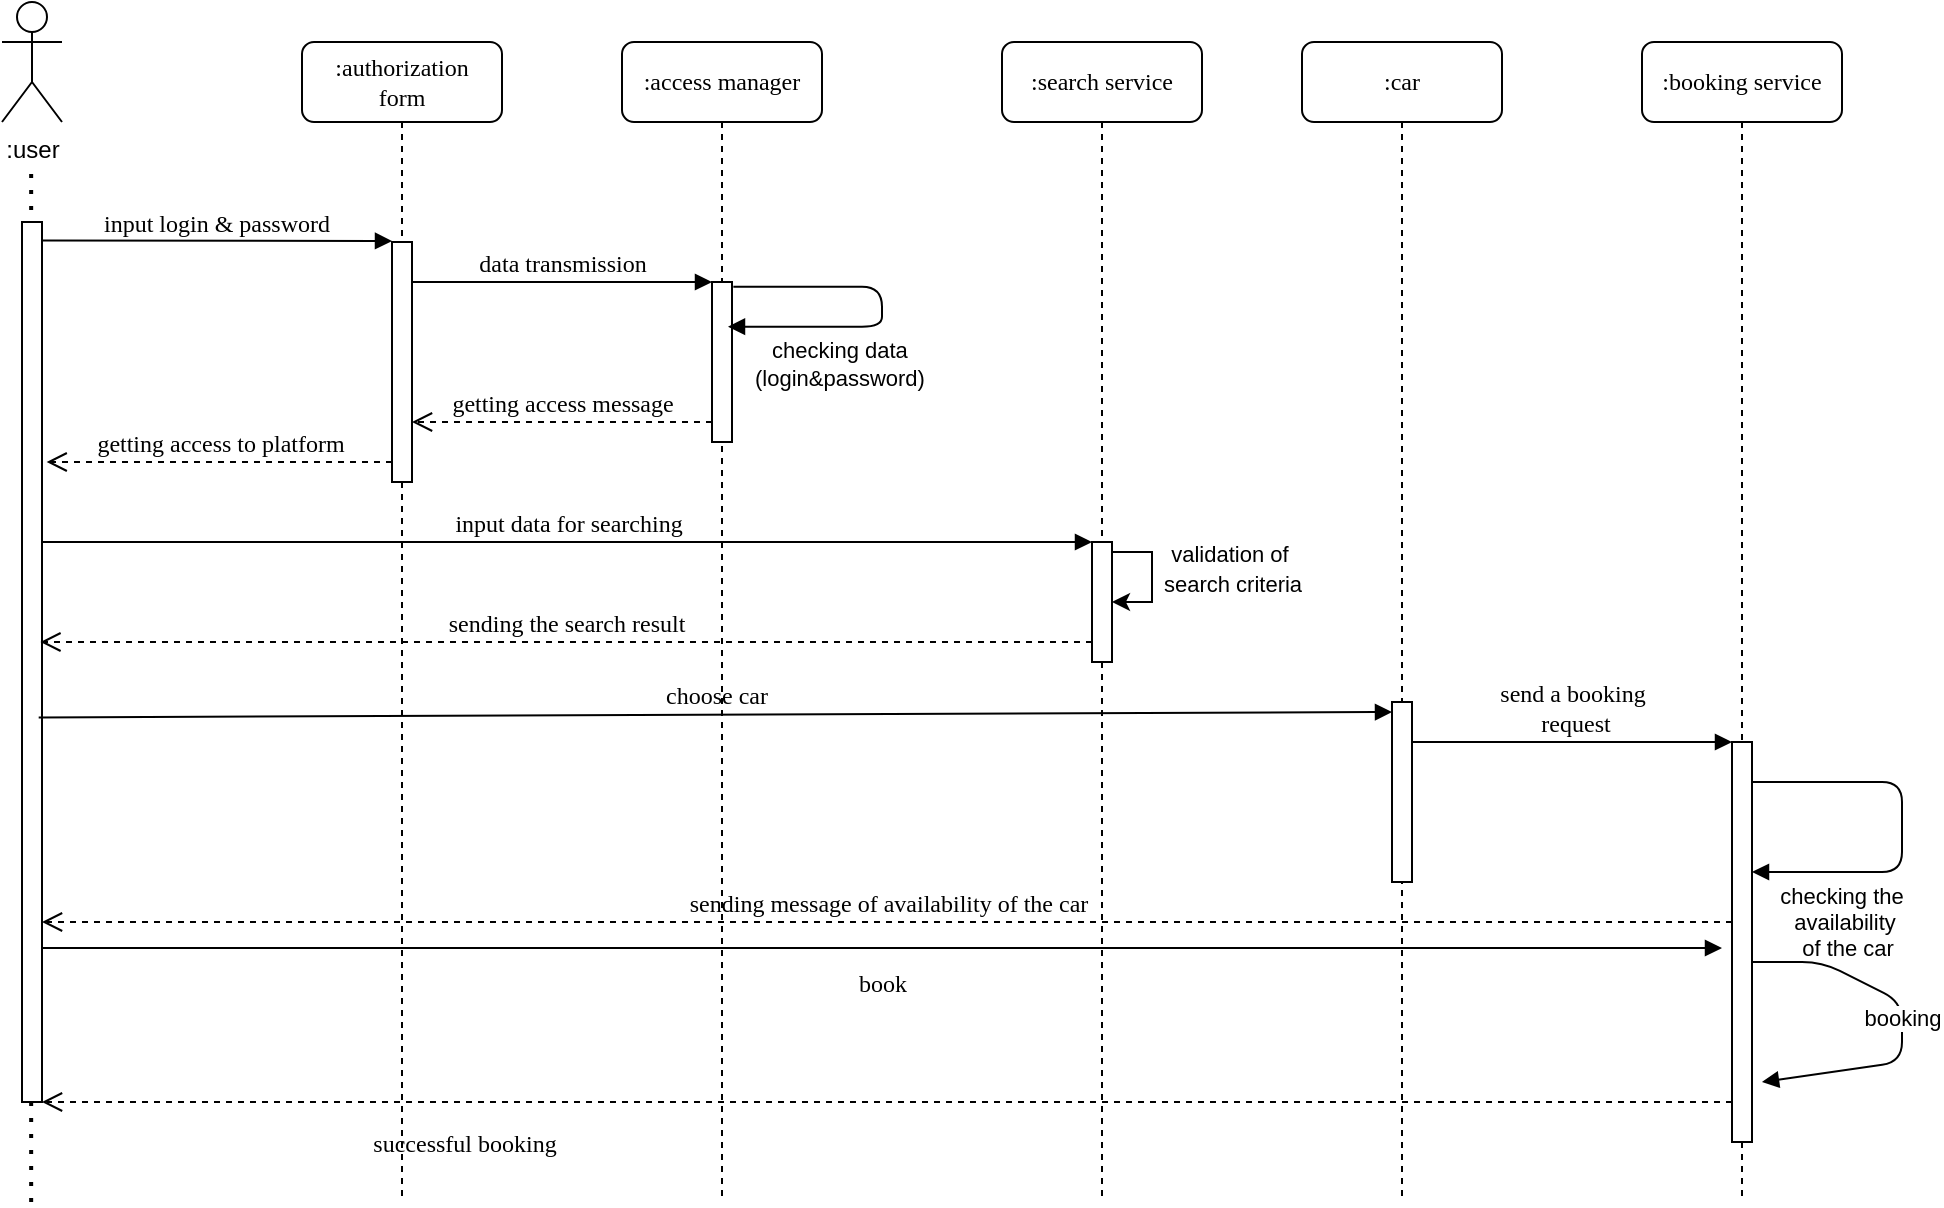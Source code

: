 <mxfile version="24.0.5" type="device">
  <diagram name="Page-1" id="13e1069c-82ec-6db2-03f1-153e76fe0fe0">
    <mxGraphModel dx="1290" dy="551" grid="1" gridSize="10" guides="1" tooltips="1" connect="1" arrows="1" fold="1" page="1" pageScale="1" pageWidth="1100" pageHeight="850" background="none" math="0" shadow="0">
      <root>
        <mxCell id="0" />
        <mxCell id="1" parent="0" />
        <mxCell id="7baba1c4bc27f4b0-2" value=":authorization&lt;div&gt;form&lt;/div&gt;" style="shape=umlLifeline;perimeter=lifelinePerimeter;whiteSpace=wrap;html=1;container=1;collapsible=0;recursiveResize=0;outlineConnect=0;rounded=1;shadow=0;comic=0;labelBackgroundColor=none;strokeWidth=1;fontFamily=Verdana;fontSize=12;align=center;" parent="1" vertex="1">
          <mxGeometry x="240" y="80" width="100" height="580" as="geometry" />
        </mxCell>
        <mxCell id="7baba1c4bc27f4b0-10" value="" style="html=1;points=[];perimeter=orthogonalPerimeter;rounded=0;shadow=0;comic=0;labelBackgroundColor=none;strokeWidth=1;fontFamily=Verdana;fontSize=12;align=center;" parent="7baba1c4bc27f4b0-2" vertex="1">
          <mxGeometry x="45" y="100" width="10" height="120" as="geometry" />
        </mxCell>
        <mxCell id="ok3Von3_oyRermzQMDBI-14" value="getting access to platform" style="html=1;verticalAlign=bottom;endArrow=open;dashed=1;endSize=8;labelBackgroundColor=none;fontFamily=Verdana;fontSize=12;edgeStyle=elbowEdgeStyle;elbow=vertical;entryX=1.233;entryY=0.274;entryDx=0;entryDy=0;entryPerimeter=0;" edge="1" parent="7baba1c4bc27f4b0-2" target="ok3Von3_oyRermzQMDBI-5">
          <mxGeometry x="0.001" relative="1" as="geometry">
            <mxPoint x="-85" y="210" as="targetPoint" />
            <Array as="points">
              <mxPoint x="-10" y="210" />
              <mxPoint x="20" y="210" />
            </Array>
            <mxPoint x="45" y="210" as="sourcePoint" />
            <mxPoint as="offset" />
          </mxGeometry>
        </mxCell>
        <mxCell id="7baba1c4bc27f4b0-3" value=":access manager" style="shape=umlLifeline;perimeter=lifelinePerimeter;whiteSpace=wrap;html=1;container=1;collapsible=0;recursiveResize=0;outlineConnect=0;rounded=1;shadow=0;comic=0;labelBackgroundColor=none;strokeWidth=1;fontFamily=Verdana;fontSize=12;align=center;" parent="1" vertex="1">
          <mxGeometry x="400" y="80" width="100" height="580" as="geometry" />
        </mxCell>
        <mxCell id="7baba1c4bc27f4b0-13" value="" style="html=1;points=[];perimeter=orthogonalPerimeter;rounded=0;shadow=0;comic=0;labelBackgroundColor=none;strokeWidth=1;fontFamily=Verdana;fontSize=12;align=center;" parent="7baba1c4bc27f4b0-3" vertex="1">
          <mxGeometry x="45" y="120" width="10" height="80" as="geometry" />
        </mxCell>
        <mxCell id="7baba1c4bc27f4b0-17" value="" style="html=1;verticalAlign=bottom;endArrow=block;labelBackgroundColor=none;fontFamily=Verdana;fontSize=12;edgeStyle=elbowEdgeStyle;elbow=horizontal;entryX=0.8;entryY=0.279;entryDx=0;entryDy=0;entryPerimeter=0;exitX=1.067;exitY=0.029;exitDx=0;exitDy=0;exitPerimeter=0;" parent="7baba1c4bc27f4b0-3" source="7baba1c4bc27f4b0-13" target="7baba1c4bc27f4b0-13" edge="1">
          <mxGeometry relative="1" as="geometry">
            <mxPoint x="75" y="110" as="sourcePoint" />
            <Array as="points">
              <mxPoint x="130" y="140" />
              <mxPoint x="120" y="170" />
            </Array>
            <mxPoint x="70" y="190" as="targetPoint" />
            <mxPoint as="offset" />
          </mxGeometry>
        </mxCell>
        <mxCell id="ok3Von3_oyRermzQMDBI-9" value="checking data&amp;nbsp;&lt;div&gt;(login&amp;amp;password)&amp;nbsp;&lt;/div&gt;" style="edgeLabel;html=1;align=center;verticalAlign=middle;resizable=0;points=[];" vertex="1" connectable="0" parent="7baba1c4bc27f4b0-17">
          <mxGeometry x="-0.179" y="2" relative="1" as="geometry">
            <mxPoint x="-16" y="40" as="offset" />
          </mxGeometry>
        </mxCell>
        <mxCell id="ok3Von3_oyRermzQMDBI-12" value="getting access message" style="html=1;verticalAlign=bottom;endArrow=open;dashed=1;endSize=8;labelBackgroundColor=none;fontFamily=Verdana;fontSize=12;edgeStyle=elbowEdgeStyle;elbow=vertical;" edge="1" parent="7baba1c4bc27f4b0-3" target="7baba1c4bc27f4b0-10">
          <mxGeometry relative="1" as="geometry">
            <mxPoint x="-85" y="190" as="targetPoint" />
            <Array as="points">
              <mxPoint x="-10" y="190" />
              <mxPoint x="20" y="190" />
            </Array>
            <mxPoint x="45" y="190" as="sourcePoint" />
          </mxGeometry>
        </mxCell>
        <mxCell id="7baba1c4bc27f4b0-23" value="input data for searching" style="html=1;verticalAlign=bottom;endArrow=block;labelBackgroundColor=none;fontFamily=Verdana;fontSize=12;" parent="7baba1c4bc27f4b0-3" target="ok3Von3_oyRermzQMDBI-23" edge="1">
          <mxGeometry relative="1" as="geometry">
            <mxPoint x="-290" y="250.0" as="sourcePoint" />
            <mxPoint x="180" y="250" as="targetPoint" />
          </mxGeometry>
        </mxCell>
        <mxCell id="7baba1c4bc27f4b0-11" value="input login &amp;amp; password" style="html=1;verticalAlign=bottom;endArrow=block;entryX=0;entryY=0;labelBackgroundColor=none;fontFamily=Verdana;fontSize=12;edgeStyle=elbowEdgeStyle;elbow=vertical;exitX=0.967;exitY=0.021;exitDx=0;exitDy=0;exitPerimeter=0;" parent="1" source="ok3Von3_oyRermzQMDBI-5" target="7baba1c4bc27f4b0-10" edge="1">
          <mxGeometry relative="1" as="geometry">
            <mxPoint x="155" y="180" as="sourcePoint" />
          </mxGeometry>
        </mxCell>
        <mxCell id="7baba1c4bc27f4b0-14" value="data transmission" style="html=1;verticalAlign=bottom;endArrow=block;entryX=0;entryY=0;labelBackgroundColor=none;fontFamily=Verdana;fontSize=12;edgeStyle=elbowEdgeStyle;elbow=vertical;" parent="1" source="7baba1c4bc27f4b0-10" target="7baba1c4bc27f4b0-13" edge="1">
          <mxGeometry relative="1" as="geometry">
            <mxPoint x="370" y="200" as="sourcePoint" />
          </mxGeometry>
        </mxCell>
        <mxCell id="ok3Von3_oyRermzQMDBI-1" value=":&lt;span style=&quot;background-color: initial;&quot;&gt;user&lt;/span&gt;" style="shape=umlActor;verticalLabelPosition=bottom;verticalAlign=top;html=1;outlineConnect=0;" vertex="1" parent="1">
          <mxGeometry x="90" y="60" width="30" height="60" as="geometry" />
        </mxCell>
        <mxCell id="ok3Von3_oyRermzQMDBI-4" value="" style="endArrow=none;dashed=1;html=1;dashPattern=1 3;strokeWidth=2;rounded=0;" edge="1" parent="1">
          <mxGeometry width="50" height="50" relative="1" as="geometry">
            <mxPoint x="104.58" y="660" as="sourcePoint" />
            <mxPoint x="104.58" y="140" as="targetPoint" />
          </mxGeometry>
        </mxCell>
        <mxCell id="ok3Von3_oyRermzQMDBI-5" value="" style="rounded=0;whiteSpace=wrap;html=1;" vertex="1" parent="1">
          <mxGeometry x="100" y="170" width="10" height="440" as="geometry" />
        </mxCell>
        <mxCell id="ok3Von3_oyRermzQMDBI-22" value=":search service" style="shape=umlLifeline;perimeter=lifelinePerimeter;whiteSpace=wrap;html=1;container=1;collapsible=0;recursiveResize=0;outlineConnect=0;rounded=1;shadow=0;comic=0;labelBackgroundColor=none;strokeWidth=1;fontFamily=Verdana;fontSize=12;align=center;" vertex="1" parent="1">
          <mxGeometry x="590" y="80" width="100" height="580" as="geometry" />
        </mxCell>
        <mxCell id="ok3Von3_oyRermzQMDBI-23" value="" style="html=1;points=[[0,0,0,0,5],[0,1,0,0,-5],[1,0,0,0,5],[1,1,0,0,-5]];perimeter=orthogonalPerimeter;outlineConnect=0;targetShapes=umlLifeline;portConstraint=eastwest;newEdgeStyle={&quot;curved&quot;:0,&quot;rounded&quot;:0};" vertex="1" parent="ok3Von3_oyRermzQMDBI-22">
          <mxGeometry x="45" y="250" width="10" height="60" as="geometry" />
        </mxCell>
        <mxCell id="ok3Von3_oyRermzQMDBI-49" style="edgeStyle=orthogonalEdgeStyle;rounded=0;orthogonalLoop=1;jettySize=auto;html=1;curved=0;exitX=1;exitY=0;exitDx=0;exitDy=5;exitPerimeter=0;" edge="1" parent="ok3Von3_oyRermzQMDBI-22" source="ok3Von3_oyRermzQMDBI-23" target="ok3Von3_oyRermzQMDBI-23">
          <mxGeometry relative="1" as="geometry" />
        </mxCell>
        <mxCell id="ok3Von3_oyRermzQMDBI-28" value=":car" style="shape=umlLifeline;perimeter=lifelinePerimeter;whiteSpace=wrap;html=1;container=1;collapsible=0;recursiveResize=0;outlineConnect=0;rounded=1;shadow=0;comic=0;labelBackgroundColor=none;strokeWidth=1;fontFamily=Verdana;fontSize=12;align=center;" vertex="1" parent="1">
          <mxGeometry x="740" y="80" width="100" height="580" as="geometry" />
        </mxCell>
        <mxCell id="ok3Von3_oyRermzQMDBI-29" value="" style="html=1;points=[[0,0,0,0,5],[0,1,0,0,-5],[1,0,0,0,5],[1,1,0,0,-5]];perimeter=orthogonalPerimeter;outlineConnect=0;targetShapes=umlLifeline;portConstraint=eastwest;newEdgeStyle={&quot;curved&quot;:0,&quot;rounded&quot;:0};" vertex="1" parent="ok3Von3_oyRermzQMDBI-28">
          <mxGeometry x="45" y="330" width="10" height="90" as="geometry" />
        </mxCell>
        <mxCell id="ok3Von3_oyRermzQMDBI-32" value=":booking service" style="shape=umlLifeline;perimeter=lifelinePerimeter;whiteSpace=wrap;html=1;container=1;collapsible=0;recursiveResize=0;outlineConnect=0;rounded=1;shadow=0;comic=0;labelBackgroundColor=none;strokeWidth=1;fontFamily=Verdana;fontSize=12;align=center;" vertex="1" parent="1">
          <mxGeometry x="910" y="80" width="100" height="580" as="geometry" />
        </mxCell>
        <mxCell id="ok3Von3_oyRermzQMDBI-33" value="" style="html=1;points=[[0,0,0,0,5],[0,1,0,0,-5],[1,0,0,0,5],[1,1,0,0,-5]];perimeter=orthogonalPerimeter;outlineConnect=0;targetShapes=umlLifeline;portConstraint=eastwest;newEdgeStyle={&quot;curved&quot;:0,&quot;rounded&quot;:0};" vertex="1" parent="ok3Von3_oyRermzQMDBI-32">
          <mxGeometry x="45" y="350" width="10" height="200" as="geometry" />
        </mxCell>
        <mxCell id="ok3Von3_oyRermzQMDBI-35" value="" style="html=1;verticalAlign=bottom;endArrow=block;labelBackgroundColor=none;fontFamily=Verdana;fontSize=12;edgeStyle=elbowEdgeStyle;elbow=horizontal;exitX=1;exitY=0;exitDx=0;exitDy=5;exitPerimeter=0;" edge="1" parent="ok3Von3_oyRermzQMDBI-32">
          <mxGeometry relative="1" as="geometry">
            <mxPoint x="55" y="370" as="sourcePoint" />
            <Array as="points">
              <mxPoint x="130" y="415" />
              <mxPoint x="110" y="375" />
              <mxPoint x="177" y="393" />
            </Array>
            <mxPoint x="55" y="415" as="targetPoint" />
            <mxPoint as="offset" />
          </mxGeometry>
        </mxCell>
        <mxCell id="ok3Von3_oyRermzQMDBI-38" value="checking the&amp;nbsp;&lt;div&gt;availability&lt;div&gt;&amp;nbsp;of the car&lt;/div&gt;&lt;/div&gt;" style="edgeLabel;html=1;align=center;verticalAlign=middle;resizable=0;points=[];" vertex="1" connectable="0" parent="ok3Von3_oyRermzQMDBI-35">
          <mxGeometry x="-0.268" y="4" relative="1" as="geometry">
            <mxPoint x="-26" y="74" as="offset" />
          </mxGeometry>
        </mxCell>
        <mxCell id="ok3Von3_oyRermzQMDBI-34" value="send a booking&lt;div&gt;&amp;nbsp;request&lt;/div&gt;" style="html=1;verticalAlign=bottom;endArrow=block;labelBackgroundColor=none;fontFamily=Verdana;fontSize=12;" edge="1" parent="ok3Von3_oyRermzQMDBI-32">
          <mxGeometry relative="1" as="geometry">
            <mxPoint x="-115.0" y="350" as="sourcePoint" />
            <mxPoint x="45.0" y="350" as="targetPoint" />
          </mxGeometry>
        </mxCell>
        <mxCell id="ok3Von3_oyRermzQMDBI-54" value="sending message of availability of the car" style="html=1;verticalAlign=bottom;endArrow=open;dashed=1;endSize=8;labelBackgroundColor=none;fontFamily=Verdana;fontSize=12;edgeStyle=elbowEdgeStyle;elbow=vertical;" edge="1" parent="ok3Von3_oyRermzQMDBI-32">
          <mxGeometry relative="1" as="geometry">
            <mxPoint x="-800" y="440" as="targetPoint" />
            <Array as="points">
              <mxPoint x="-16" y="440" />
              <mxPoint x="14" y="440" />
            </Array>
            <mxPoint x="45" y="440" as="sourcePoint" />
          </mxGeometry>
        </mxCell>
        <mxCell id="ok3Von3_oyRermzQMDBI-55" value="book" style="html=1;verticalAlign=bottom;endArrow=block;labelBackgroundColor=none;fontFamily=Verdana;fontSize=12;exitX=0.835;exitY=0.563;exitDx=0;exitDy=0;exitPerimeter=0;" edge="1" parent="ok3Von3_oyRermzQMDBI-32">
          <mxGeometry y="-27" relative="1" as="geometry">
            <mxPoint x="-800" y="453" as="sourcePoint" />
            <mxPoint x="40" y="453" as="targetPoint" />
            <Array as="points">
              <mxPoint x="-380" y="453" />
            </Array>
            <mxPoint as="offset" />
          </mxGeometry>
        </mxCell>
        <mxCell id="ok3Von3_oyRermzQMDBI-50" value="&lt;span style=&quot;font-size: 11px; text-align: left; background-color: rgb(255, 255, 255);&quot;&gt;validation of&amp;nbsp;&lt;/span&gt;&lt;div&gt;&lt;span style=&quot;font-size: 11px; text-align: left; background-color: rgb(255, 255, 255);&quot;&gt;search criteria&lt;/span&gt;&lt;/div&gt;" style="text;html=1;align=center;verticalAlign=middle;resizable=0;points=[];autosize=1;strokeColor=none;fillColor=none;" vertex="1" parent="1">
          <mxGeometry x="660" y="323" width="90" height="40" as="geometry" />
        </mxCell>
        <mxCell id="ok3Von3_oyRermzQMDBI-51" value="sending the search result" style="html=1;verticalAlign=bottom;endArrow=open;dashed=1;endSize=8;labelBackgroundColor=none;fontFamily=Verdana;fontSize=12;edgeStyle=elbowEdgeStyle;elbow=vertical;entryX=0.92;entryY=0.476;entryDx=0;entryDy=0;entryPerimeter=0;" edge="1" parent="1" source="ok3Von3_oyRermzQMDBI-23" target="ok3Von3_oyRermzQMDBI-5">
          <mxGeometry relative="1" as="geometry">
            <mxPoint x="130" y="380" as="targetPoint" />
            <Array as="points">
              <mxPoint x="600" y="380" />
            </Array>
            <mxPoint x="625" y="380" as="sourcePoint" />
          </mxGeometry>
        </mxCell>
        <mxCell id="ok3Von3_oyRermzQMDBI-53" value="choose car" style="html=1;verticalAlign=bottom;endArrow=block;labelBackgroundColor=none;fontFamily=Verdana;fontSize=12;exitX=0.835;exitY=0.563;exitDx=0;exitDy=0;exitPerimeter=0;entryX=0;entryY=0;entryDx=0;entryDy=5;entryPerimeter=0;" edge="1" parent="1" source="ok3Von3_oyRermzQMDBI-5" target="ok3Von3_oyRermzQMDBI-29">
          <mxGeometry relative="1" as="geometry">
            <mxPoint x="110" y="410" as="sourcePoint" />
            <mxPoint x="500" y="410" as="targetPoint" />
          </mxGeometry>
        </mxCell>
        <mxCell id="ok3Von3_oyRermzQMDBI-46" value="" style="html=1;verticalAlign=bottom;endArrow=block;labelBackgroundColor=none;fontFamily=Verdana;fontSize=12;" edge="1" parent="1" source="ok3Von3_oyRermzQMDBI-33">
          <mxGeometry x="0.917" y="-80" relative="1" as="geometry">
            <mxPoint x="965" y="560" as="sourcePoint" />
            <mxPoint x="970" y="600" as="targetPoint" />
            <Array as="points">
              <mxPoint x="1000" y="540" />
              <mxPoint x="1040" y="560" />
              <mxPoint x="1040" y="590" />
            </Array>
            <mxPoint as="offset" />
          </mxGeometry>
        </mxCell>
        <mxCell id="ok3Von3_oyRermzQMDBI-47" value="booking" style="edgeLabel;html=1;align=center;verticalAlign=middle;resizable=0;points=[];" vertex="1" connectable="0" parent="ok3Von3_oyRermzQMDBI-46">
          <mxGeometry x="-0.034" relative="1" as="geometry">
            <mxPoint as="offset" />
          </mxGeometry>
        </mxCell>
        <mxCell id="ok3Von3_oyRermzQMDBI-48" value="successful booking" style="html=1;verticalAlign=bottom;endArrow=open;dashed=1;endSize=8;labelBackgroundColor=none;fontFamily=Verdana;fontSize=12;edgeStyle=elbowEdgeStyle;elbow=vertical;" edge="1" parent="1">
          <mxGeometry x="0.5" y="30" relative="1" as="geometry">
            <mxPoint x="110" y="610" as="targetPoint" />
            <Array as="points">
              <mxPoint x="900" y="610" />
              <mxPoint x="930" y="610" />
            </Array>
            <mxPoint x="955" y="610" as="sourcePoint" />
            <mxPoint as="offset" />
          </mxGeometry>
        </mxCell>
      </root>
    </mxGraphModel>
  </diagram>
</mxfile>
